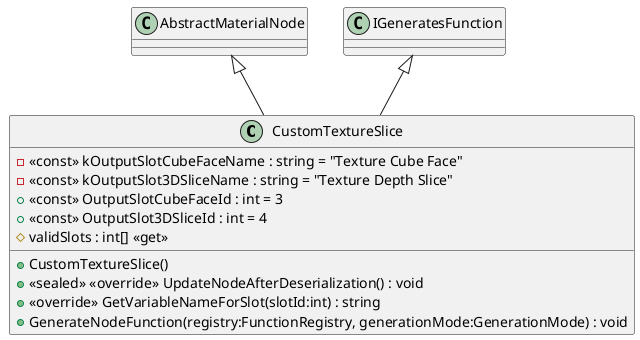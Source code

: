 @startuml
class CustomTextureSlice {
    - <<const>> kOutputSlotCubeFaceName : string = "Texture Cube Face"
    - <<const>> kOutputSlot3DSliceName : string = "Texture Depth Slice"
    + <<const>> OutputSlotCubeFaceId : int = 3
    + <<const>> OutputSlot3DSliceId : int = 4
    + CustomTextureSlice()
    # validSlots : int[] <<get>>
    + <<sealed>> <<override>> UpdateNodeAfterDeserialization() : void
    + <<override>> GetVariableNameForSlot(slotId:int) : string
    + GenerateNodeFunction(registry:FunctionRegistry, generationMode:GenerationMode) : void
}
AbstractMaterialNode <|-- CustomTextureSlice
IGeneratesFunction <|-- CustomTextureSlice
@enduml
